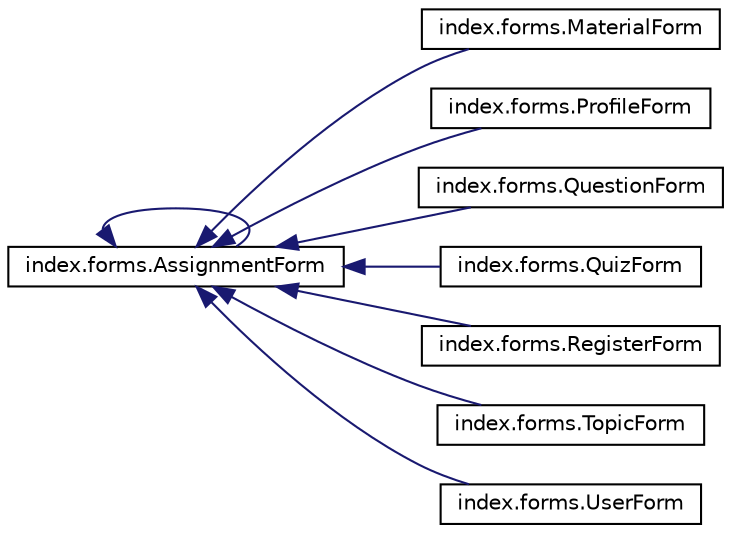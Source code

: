 digraph "Graphical Class Hierarchy"
{
  edge [fontname="Helvetica",fontsize="10",labelfontname="Helvetica",labelfontsize="10"];
  node [fontname="Helvetica",fontsize="10",shape=record];
  rankdir="LR";
  Node0 [label="ModelForm",height=0.2,width=0.4,color="grey75", fillcolor="white", style="filled"];
  Node0 -> Node0 [dir="back",color="midnightblue",fontsize="10",style="solid",fontname="Helvetica"];
  Node0 [label="index.forms.AssignmentForm",height=0.2,width=0.4,color="black", fillcolor="white", style="filled",URL="$classindex_1_1forms_1_1AssignmentForm.html",tooltip="AssignmentForm for the professor to fill in while uploading the assignment question onto the mainfram..."];
  Node0 -> Node2 [dir="back",color="midnightblue",fontsize="10",style="solid",fontname="Helvetica"];
  Node2 [label="index.forms.MaterialForm",height=0.2,width=0.4,color="black", fillcolor="white", style="filled",URL="$classindex_1_1forms_1_1MaterialForm.html",tooltip="MaterialForm for the professor to fill in while uploading the course material onto the mainframe..."];
  Node0 -> Node3 [dir="back",color="midnightblue",fontsize="10",style="solid",fontname="Helvetica"];
  Node3 [label="index.forms.ProfileForm",height=0.2,width=0.4,color="black", fillcolor="white", style="filled",URL="$classindex_1_1forms_1_1ProfileForm.html",tooltip="ProfileForm to fill in the details while registering. "];
  Node0 -> Node4 [dir="back",color="midnightblue",fontsize="10",style="solid",fontname="Helvetica"];
  Node4 [label="index.forms.QuestionForm",height=0.2,width=0.4,color="black", fillcolor="white", style="filled",URL="$classindex_1_1forms_1_1QuestionForm.html",tooltip="QuestionForm for the professor to fill to add the questions to a particular quiz onto the mainframe..."];
  Node0 -> Node5 [dir="back",color="midnightblue",fontsize="10",style="solid",fontname="Helvetica"];
  Node5 [label="index.forms.QuizForm",height=0.2,width=0.4,color="black", fillcolor="white", style="filled",URL="$classindex_1_1forms_1_1QuizForm.html",tooltip="QuizForm for the professor to fill in while uploading a new quiz in a topic onto the mainframe..."];
  Node0 -> Node6 [dir="back",color="midnightblue",fontsize="10",style="solid",fontname="Helvetica"];
  Node6 [label="index.forms.RegisterForm",height=0.2,width=0.4,color="black", fillcolor="white", style="filled",URL="$classindex_1_1forms_1_1RegisterForm.html",tooltip="RegisterForm for new users to register into IITB-Portal. "];
  Node0 -> Node7 [dir="back",color="midnightblue",fontsize="10",style="solid",fontname="Helvetica"];
  Node7 [label="index.forms.TopicForm",height=0.2,width=0.4,color="black", fillcolor="white", style="filled",URL="$classindex_1_1forms_1_1TopicForm.html",tooltip="TopicForm for the professor to fill in while uploading a new topic onto the mainframe. "];
  Node0 -> Node8 [dir="back",color="midnightblue",fontsize="10",style="solid",fontname="Helvetica"];
  Node8 [label="index.forms.UserForm",height=0.2,width=0.4,color="black", fillcolor="white", style="filled",URL="$classindex_1_1forms_1_1UserForm.html",tooltip="UserForm for Log-In for registered users. "];
}

